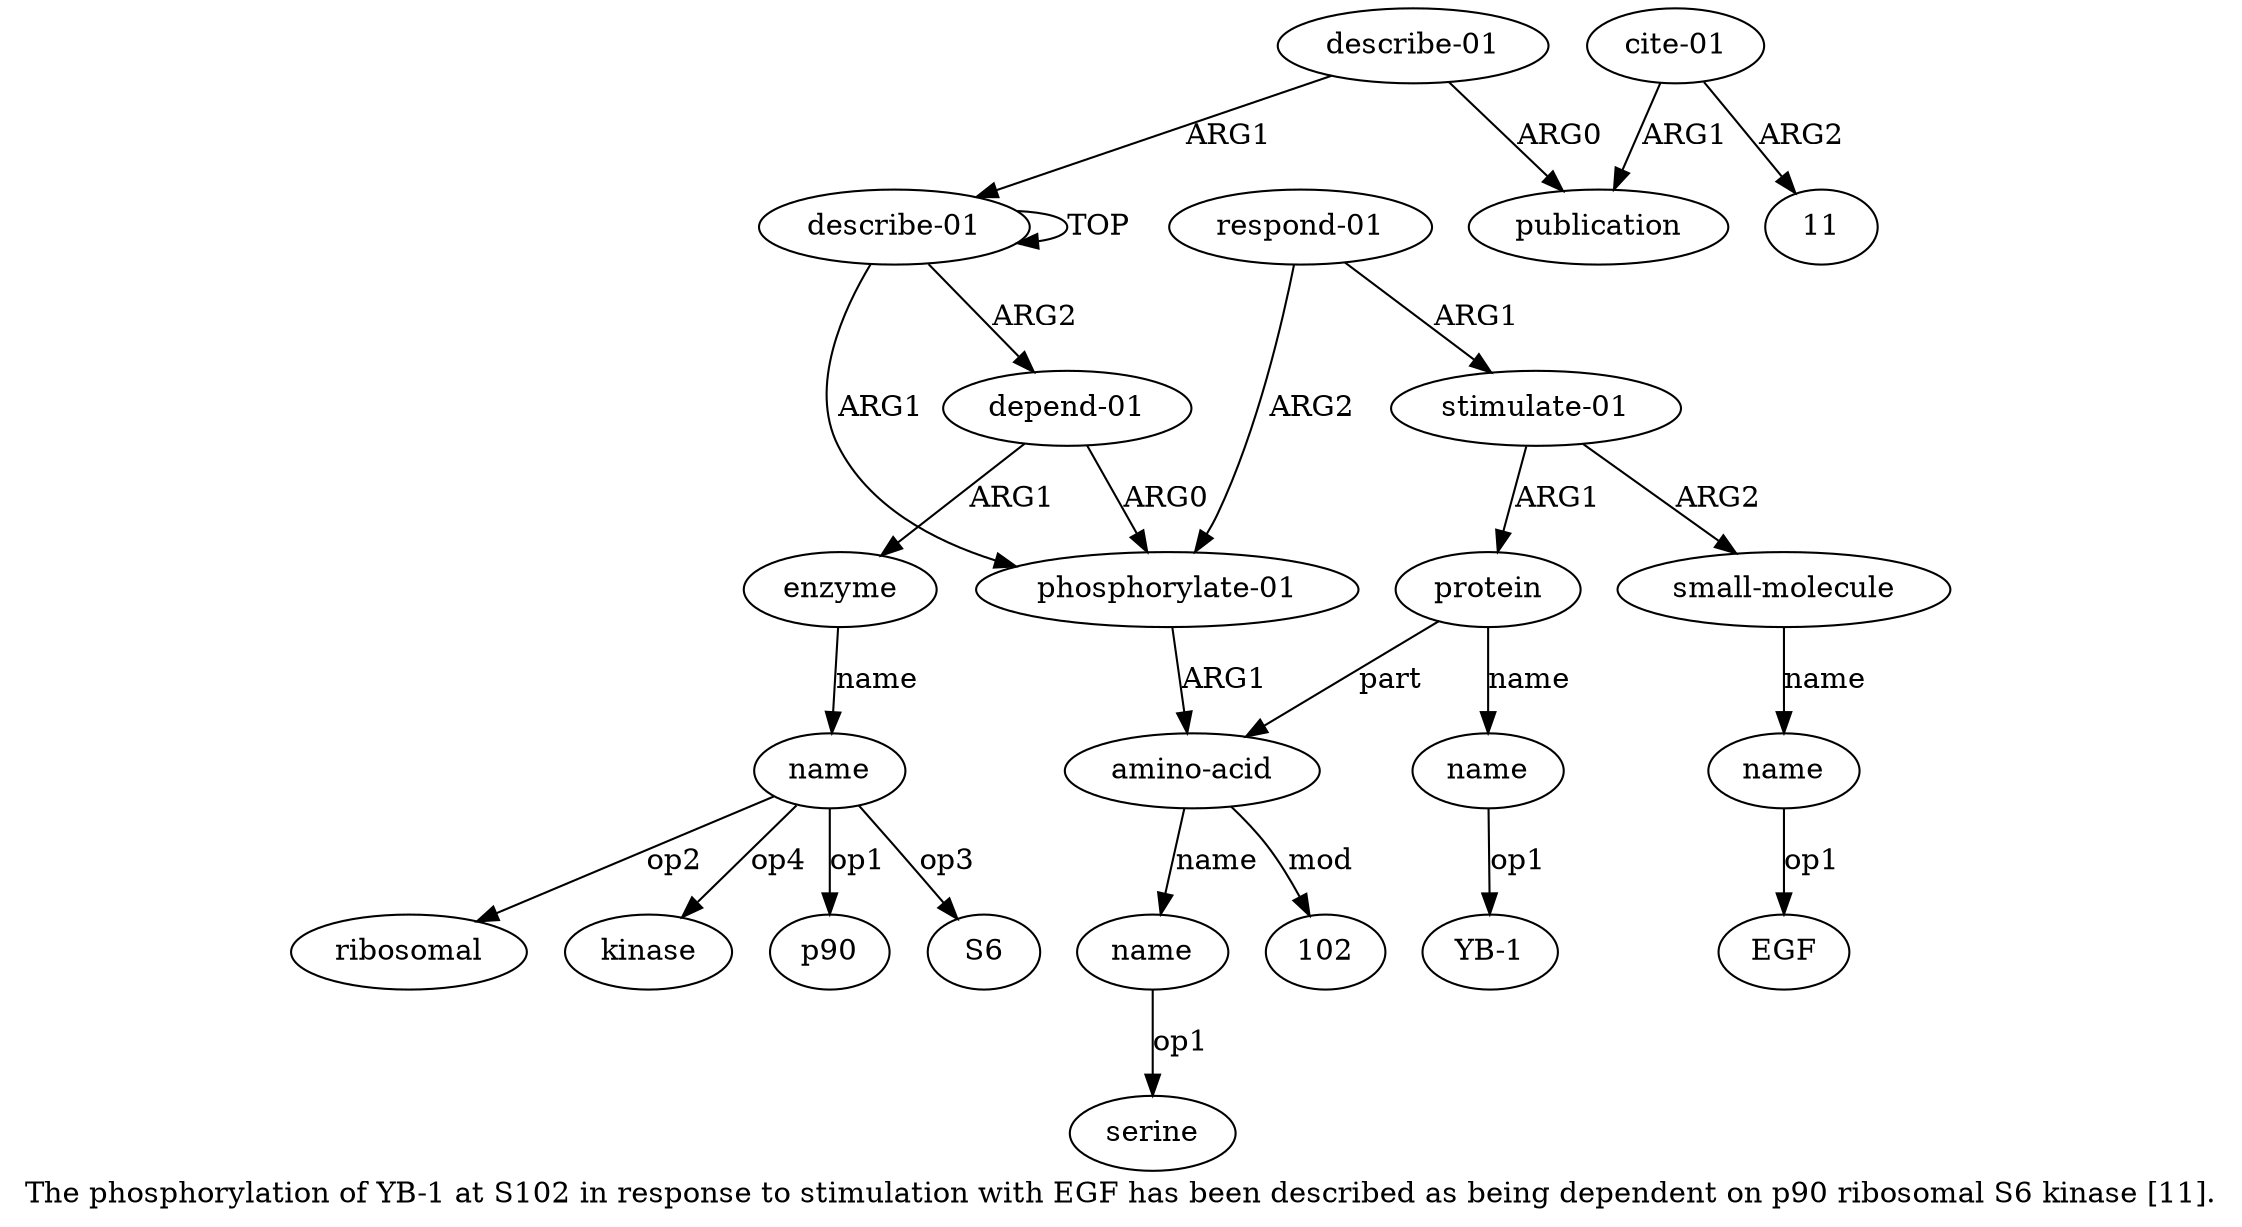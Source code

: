 digraph  {
	graph [label="The phosphorylation of YB-1 at S102 in response to stimulation with EGF has been described as being dependent on p90 ribosomal S6 \
kinase [11]."];
	node [label="\N"];
	"a3 serine"	 [color=black,
		gold_ind=-1,
		gold_label=serine,
		label=serine,
		test_ind=-1,
		test_label=serine];
	"a2 102"	 [color=black,
		gold_ind=-1,
		gold_label=102,
		label=102,
		test_ind=-1,
		test_label=102];
	"a12 p90"	 [color=black,
		gold_ind=-1,
		gold_label=p90,
		label=p90,
		test_ind=-1,
		test_label=p90];
	a13	 [color=black,
		gold_ind=13,
		gold_label="describe-01",
		label="describe-01",
		test_ind=13,
		test_label="describe-01"];
	a14	 [color=black,
		gold_ind=14,
		gold_label=publication,
		label=publication,
		test_ind=14,
		test_label=publication];
	a13 -> a14 [key=0,
	color=black,
	gold_label=ARG0,
	label=ARG0,
	test_label=ARG0];
a0 [color=black,
	gold_ind=0,
	gold_label="describe-01",
	label="describe-01",
	test_ind=0,
	test_label="describe-01"];
a13 -> a0 [key=0,
color=black,
gold_label=ARG1,
label=ARG1,
test_label=ARG1];
"a15 11" [color=black,
gold_ind=-1,
gold_label=11,
label=11,
test_ind=-1,
test_label=11];
"a12 S6" [color=black,
gold_ind=-1,
gold_label=S6,
label=S6,
test_ind=-1,
test_label=S6];
a15 [color=black,
gold_ind=15,
gold_label="cite-01",
label="cite-01",
test_ind=15,
test_label="cite-01"];
a15 -> "a15 11" [key=0,
color=black,
gold_label=ARG2,
label=ARG2,
test_label=ARG2];
a15 -> a14 [key=0,
color=black,
gold_label=ARG1,
label=ARG1,
test_label=ARG1];
a11 [color=black,
gold_ind=11,
gold_label=enzyme,
label=enzyme,
test_ind=11,
test_label=enzyme];
a12 [color=black,
gold_ind=12,
gold_label=name,
label=name,
test_ind=12,
test_label=name];
a11 -> a12 [key=0,
color=black,
gold_label=name,
label=name,
test_label=name];
a10 [color=black,
gold_ind=10,
gold_label="depend-01",
label="depend-01",
test_ind=10,
test_label="depend-01"];
a10 -> a11 [key=0,
color=black,
gold_label=ARG1,
label=ARG1,
test_label=ARG1];
a1 [color=black,
gold_ind=1,
gold_label="phosphorylate-01",
label="phosphorylate-01",
test_ind=1,
test_label="phosphorylate-01"];
a10 -> a1 [key=0,
color=black,
gold_label=ARG0,
label=ARG0,
test_label=ARG0];
"a5 YB-1" [color=black,
gold_ind=-1,
gold_label="YB-1",
label="YB-1",
test_ind=-1,
test_label="YB-1"];
a12 -> "a12 p90" [key=0,
color=black,
gold_label=op1,
label=op1,
test_label=op1];
a12 -> "a12 S6" [key=0,
color=black,
gold_label=op3,
label=op3,
test_label=op3];
"a12 ribosomal" [color=black,
gold_ind=-1,
gold_label=ribosomal,
label=ribosomal,
test_ind=-1,
test_label=ribosomal];
a12 -> "a12 ribosomal" [key=0,
color=black,
gold_label=op2,
label=op2,
test_label=op2];
"a12 kinase" [color=black,
gold_ind=-1,
gold_label=kinase,
label=kinase,
test_ind=-1,
test_label=kinase];
a12 -> "a12 kinase" [key=0,
color=black,
gold_label=op4,
label=op4,
test_label=op4];
a2 [color=black,
gold_ind=2,
gold_label="amino-acid",
label="amino-acid",
test_ind=2,
test_label="amino-acid"];
a1 -> a2 [key=0,
color=black,
gold_label=ARG1,
label=ARG1,
test_label=ARG1];
a0 -> a10 [key=0,
color=black,
gold_label=ARG2,
label=ARG2,
test_label=ARG2];
a0 -> a1 [key=0,
color=black,
gold_label=ARG1,
label=ARG1,
test_label=ARG1];
a0 -> a0 [key=0,
color=black,
gold_label=TOP,
label=TOP,
test_label=TOP];
a3 [color=black,
gold_ind=3,
gold_label=name,
label=name,
test_ind=3,
test_label=name];
a3 -> "a3 serine" [key=0,
color=black,
gold_label=op1,
label=op1,
test_label=op1];
a2 -> "a2 102" [key=0,
color=black,
gold_label=mod,
label=mod,
test_label=mod];
a2 -> a3 [key=0,
color=black,
gold_label=name,
label=name,
test_label=name];
a5 [color=black,
gold_ind=5,
gold_label=name,
label=name,
test_ind=5,
test_label=name];
a5 -> "a5 YB-1" [key=0,
color=black,
gold_label=op1,
label=op1,
test_label=op1];
a4 [color=black,
gold_ind=4,
gold_label=protein,
label=protein,
test_ind=4,
test_label=protein];
a4 -> a2 [key=0,
color=black,
gold_label=part,
label=part,
test_label=part];
a4 -> a5 [key=0,
color=black,
gold_label=name,
label=name,
test_label=name];
a7 [color=black,
gold_ind=7,
gold_label="stimulate-01",
label="stimulate-01",
test_ind=7,
test_label="stimulate-01"];
a7 -> a4 [key=0,
color=black,
gold_label=ARG1,
label=ARG1,
test_label=ARG1];
a8 [color=black,
gold_ind=8,
gold_label="small-molecule",
label="small-molecule",
test_ind=8,
test_label="small-molecule"];
a7 -> a8 [key=0,
color=black,
gold_label=ARG2,
label=ARG2,
test_label=ARG2];
a6 [color=black,
gold_ind=6,
gold_label="respond-01",
label="respond-01",
test_ind=6,
test_label="respond-01"];
a6 -> a1 [key=0,
color=black,
gold_label=ARG2,
label=ARG2,
test_label=ARG2];
a6 -> a7 [key=0,
color=black,
gold_label=ARG1,
label=ARG1,
test_label=ARG1];
a9 [color=black,
gold_ind=9,
gold_label=name,
label=name,
test_ind=9,
test_label=name];
"a9 EGF" [color=black,
gold_ind=-1,
gold_label=EGF,
label=EGF,
test_ind=-1,
test_label=EGF];
a9 -> "a9 EGF" [key=0,
color=black,
gold_label=op1,
label=op1,
test_label=op1];
a8 -> a9 [key=0,
color=black,
gold_label=name,
label=name,
test_label=name];
}
